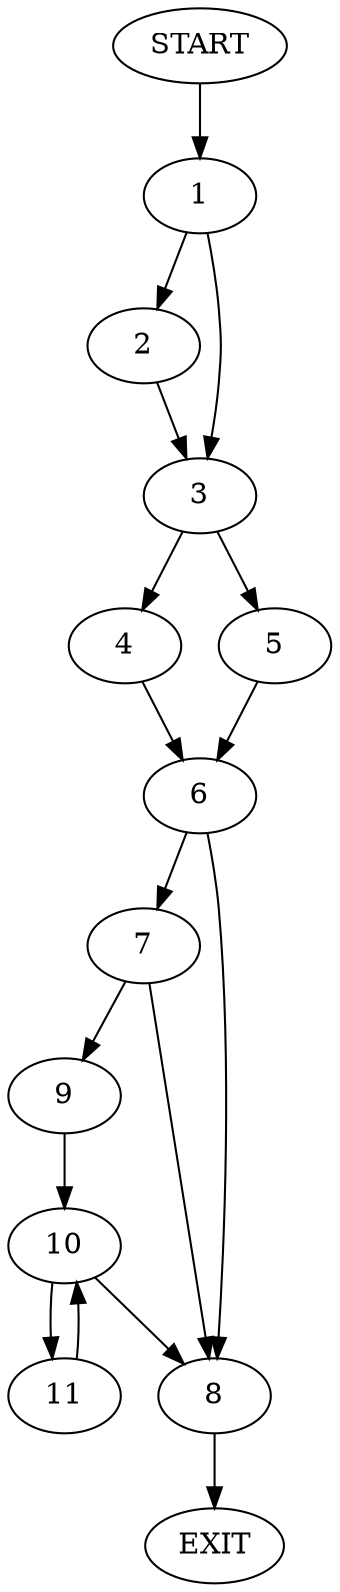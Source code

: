 digraph {
0 [label="START"]
12 [label="EXIT"]
0 -> 1
1 -> 2
1 -> 3
3 -> 4
3 -> 5
2 -> 3
4 -> 6
5 -> 6
6 -> 7
6 -> 8
8 -> 12
7 -> 9
7 -> 8
9 -> 10
10 -> 11
10 -> 8
11 -> 10
}

